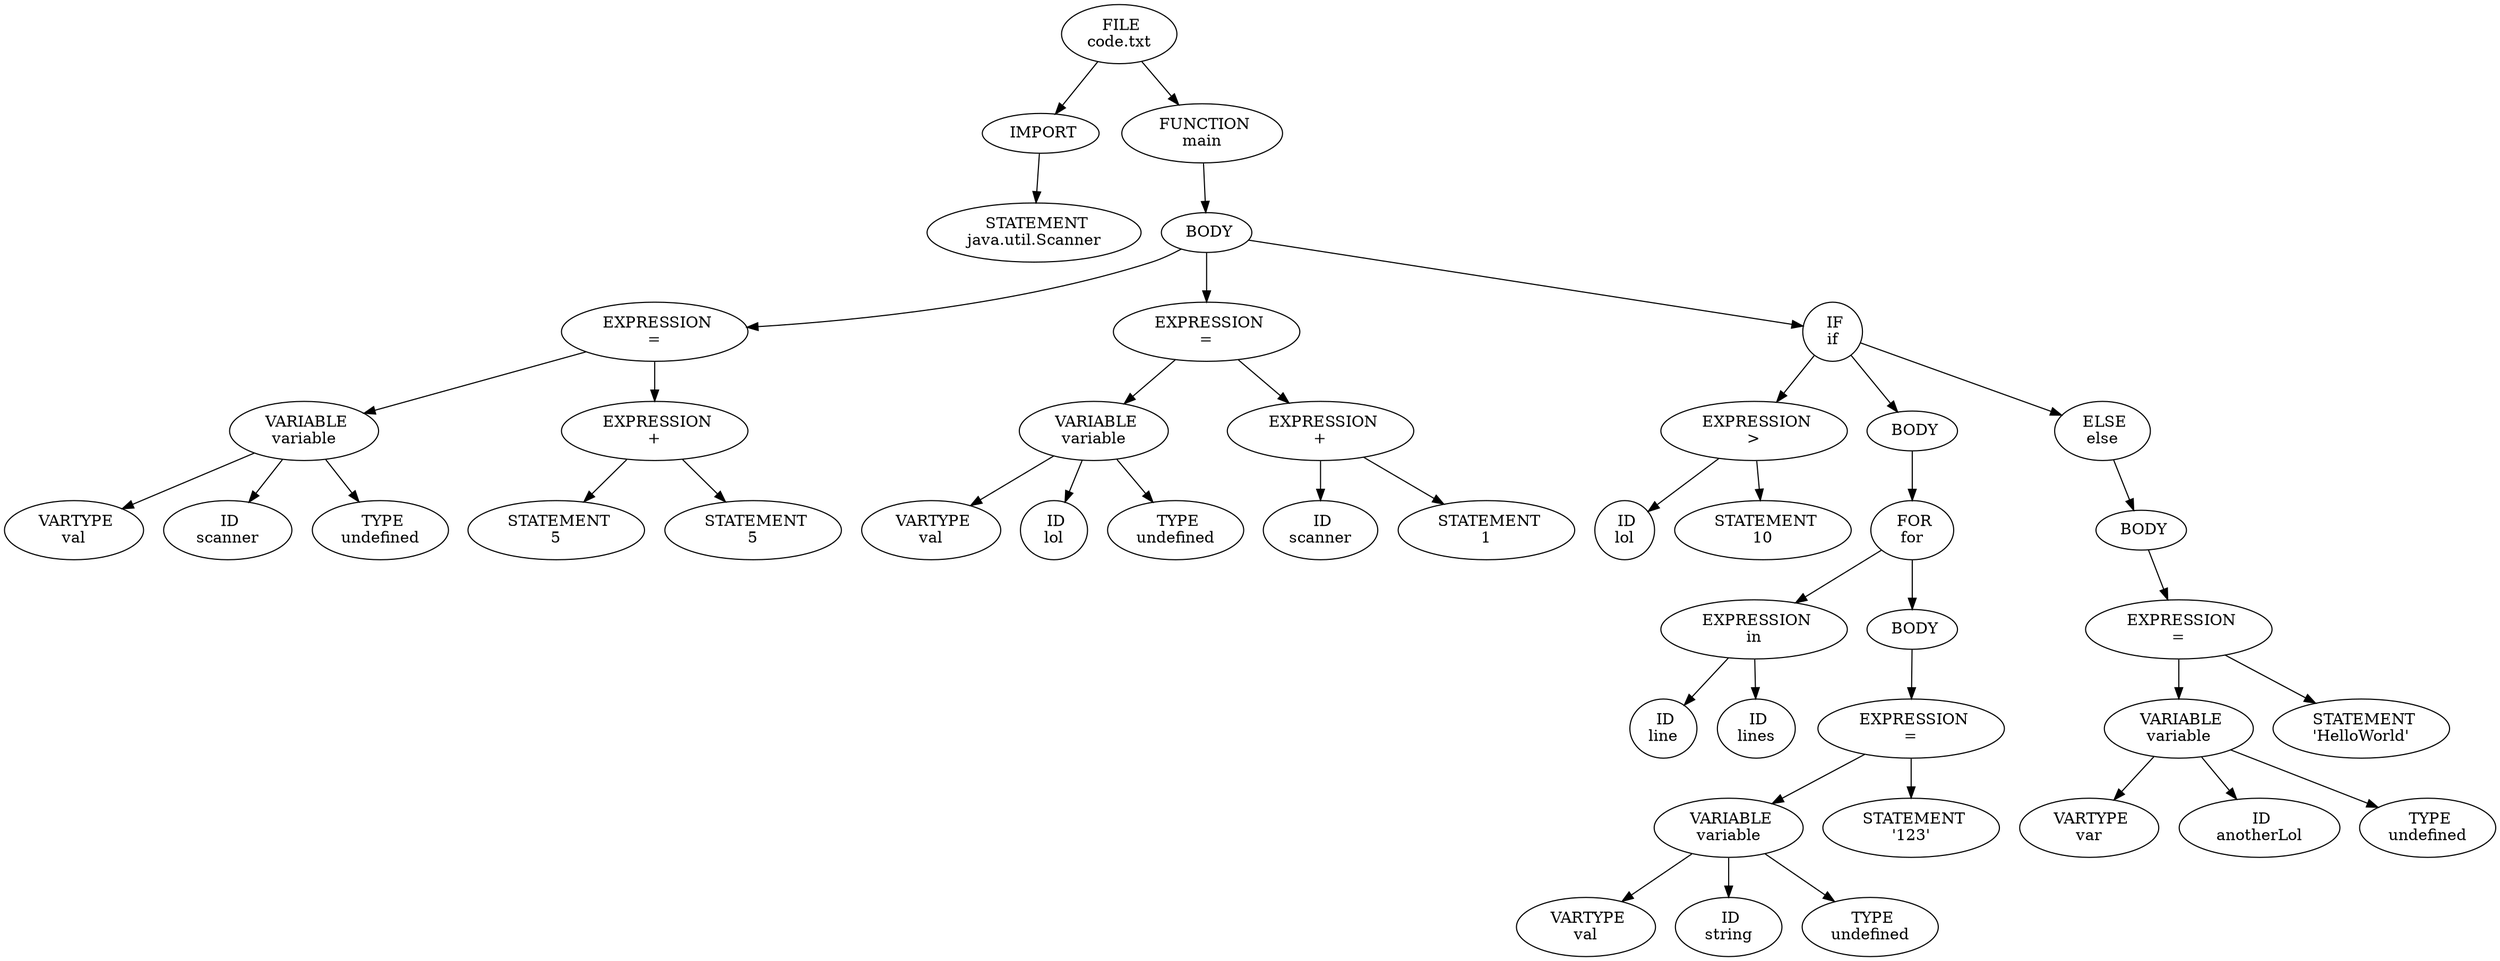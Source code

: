 digraph{
3[label=" STATEMENT
java.util.Scanner"];
2[label=" IMPORT
"];
8[label=" VARTYPE
val"];
9[label=" ID
 scanner "];
10[label=" TYPE
undefined"];
7[label=" VARIABLE
variable"];
12[label=" STATEMENT
5"];
13[label=" STATEMENT
5"];
11[label=" EXPRESSION
+"];
6[label=" EXPRESSION
="];
16[label=" VARTYPE
val"];
17[label=" ID
 lol "];
18[label=" TYPE
undefined"];
15[label=" VARIABLE
variable"];
20[label=" ID
scanner"];
21[label=" STATEMENT
1"];
19[label=" EXPRESSION
+"];
14[label=" EXPRESSION
="];
24[label=" ID
lol"];
25[label=" STATEMENT
10"];
23[label=" EXPRESSION
>"];
29[label=" ID
line"];
30[label=" ID
lines"];
28[label=" EXPRESSION
in"];
34[label=" VARTYPE
val"];
35[label=" ID
 string "];
36[label=" TYPE
undefined"];
33[label=" VARIABLE
variable"];
37[label=" STATEMENT
'123'"];
32[label=" EXPRESSION
="];
31[label=" BODY
"];
27[label=" FOR
for"];
26[label=" BODY
"];
42[label=" VARTYPE
var"];
43[label=" ID
 anotherLol "];
44[label=" TYPE
undefined"];
41[label=" VARIABLE
variable"];
45[label=" STATEMENT
'HelloWorld'"];
40[label=" EXPRESSION
="];
39[label=" BODY
"];
38[label=" ELSE
else"];
22[label=" IF
if"];
5[label=" BODY
"];
4[label=" FUNCTION
main"];
1[label=" FILE
code.txt"];
1 -> 2
2 -> 3
1 -> 4
4 -> 5
5 -> 6
6 -> 7
7 -> 8
7 -> 9
7 -> 10
6 -> 11
11 -> 12
11 -> 13
5 -> 14
14 -> 15
15 -> 16
15 -> 17
15 -> 18
14 -> 19
19 -> 20
19 -> 21
5 -> 22
22 -> 23
23 -> 24
23 -> 25
22 -> 26
26 -> 27
27 -> 28
28 -> 29
28 -> 30
27 -> 31
31 -> 32
32 -> 33
33 -> 34
33 -> 35
33 -> 36
32 -> 37
22 -> 38
38 -> 39
39 -> 40
40 -> 41
41 -> 42
41 -> 43
41 -> 44
40 -> 45

}